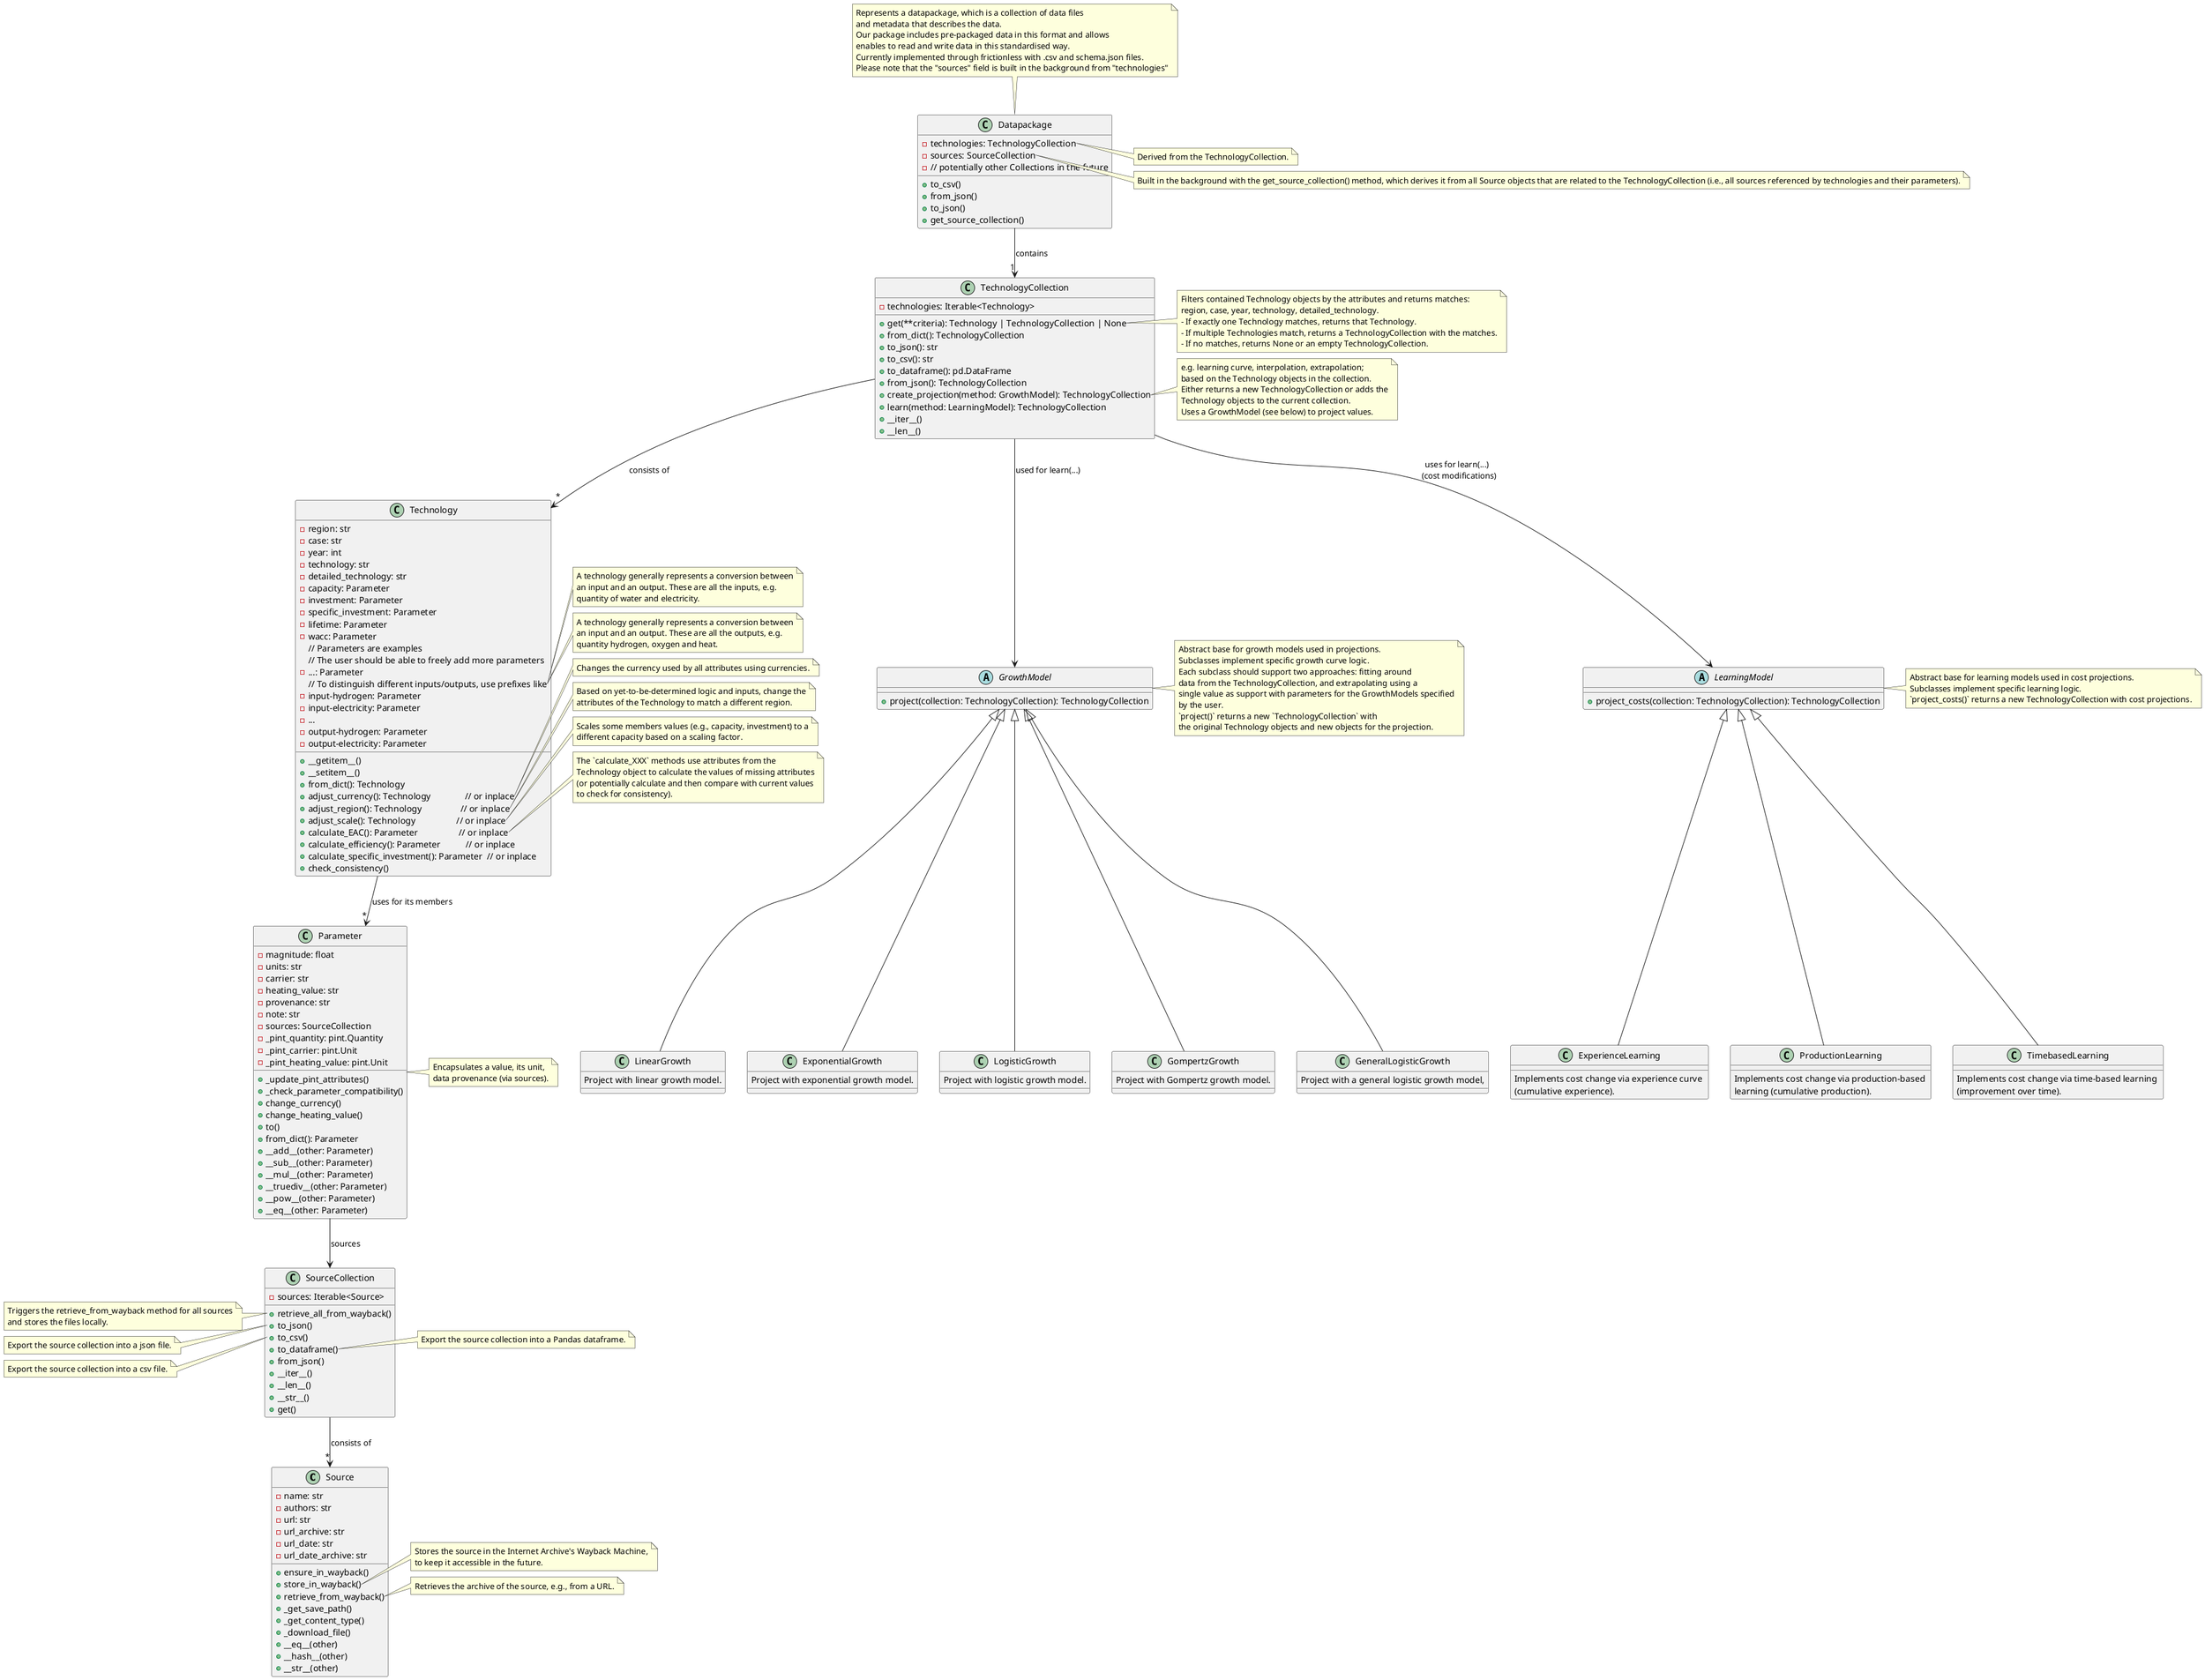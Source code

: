 /'
SPDX-FileCopyrightText: The technology-data authors
SPDX-License-Identifier: MIT
'/

@startuml Class Diagram

class Source {
  - name: str
  - authors: str
  - url: str
  - url_archive: str
  - url_date: str
  - url_date_archive: str

  + ensure_in_wayback()
  + store_in_wayback()
  + retrieve_from_wayback()
  + _get_save_path()
  + _get_content_type()
  + _download_file()
  + __eq__(other)
  + __hash__(other)
  + __str__(other)
}

note right of Source::store_in_wayback
  Stores the source in the Internet Archive's Wayback Machine,
  to keep it accessible in the future.
end note

note right of Source::retrieve_from_wayback
  Retrieves the archive of the source, e.g., from a URL.
end note

class Parameter {
  - magnitude: float
  - units: str
  - carrier: str
  - heating_value: str
  - provenance: str
  - note: str
  - sources: SourceCollection
  - _pint_quantity: pint.Quantity
  - _pint_carrier: pint.Unit
  - _pint_heating_value: pint.Unit

  + _update_pint_attributes()
  + _check_parameter_compatibility()
  + change_currency()
  + change_heating_value()
  + to()
  + from_dict(): Parameter
  + __add__(other: Parameter)
  + __sub__(other: Parameter)
  + __mul__(other: Parameter)
  + __truediv__(other: Parameter)
  + __pow__(other: Parameter)
  + __eq__(other: Parameter)
}

note right of Parameter
  Encapsulates a value, its unit,
  data provenance (via sources).
end note

class Technology {
  - region: str
  - case: str
  - year: int
  - technology: str
  - detailed_technology: str
  - capacity: Parameter
  - investment: Parameter
  - specific_investment: Parameter
  - lifetime: Parameter
  - wacc: Parameter
  // Parameters are examples
  // The user should be able to freely add more parameters
  - ...: Parameter
  // To distinguish different inputs/outputs, use prefixes like
  - input-hydrogen: Parameter
  - input-electricity: Parameter
  - ...
  - output-hydrogen: Parameter
  - output-electricity: Parameter

  + __getitem__()
  + __setitem__()
  + from_dict(): Technology
  + adjust_currency(): Technology               // or inplace
  + adjust_region(): Technology                 // or inplace
  + adjust_scale(): Technology                  // or inplace
  + calculate_EAC(): Parameter                  // or inplace
  + calculate_efficiency(): Parameter           // or inplace
  + calculate_specific_investment(): Parameter  // or inplace
  + check_consistency()
}

note right of Technology::inputs
    A technology generally represents a conversion between
    an input and an output. These are all the inputs, e.g.
    quantity of water and electricity.
end note

note right of Technology::outputs
    A technology generally represents a conversion between
    an input and an output. These are all the outputs, e.g.
    quantity hydrogen, oxygen and heat.
end note

note right of Technology::adjust_currency
  Changes the currency used by all attributes using currencies.
end note

note right of Technology::adjust_region
  Based on yet-to-be-determined logic and inputs, change the
  attributes of the Technology to match a different region.
end note

note right of Technology::adjust_scale
  Scales some members values (e.g., capacity, investment) to a
  different capacity based on a scaling factor.
end note

note right of Technology::calculate_EAC
  The `calculate_XXX` methods use attributes from the
  Technology object to calculate the values of missing attributes
  (or potentially calculate and then compare with current values
  to check for consistency).
end note

class TechnologyCollection {
  - technologies: Iterable<Technology>
  + get(**criteria): Technology | TechnologyCollection | None
  + from_dict(): TechnologyCollection
  + to_json(): str
  + to_csv(): str
  + to_dataframe(): pd.DataFrame
  + from_json(): TechnologyCollection
  + create_projection(method: GrowthModel): TechnologyCollection
  + learn(method: LearningModel): TechnologyCollection
  + __iter__()
  + __len__()
  ' TODO: Think about more methods here
}

note right of TechnologyCollection::get
  Filters contained Technology objects by the attributes and returns matches:
  region, case, year, technology, detailed_technology.
  - If exactly one Technology matches, returns that Technology.
  - If multiple Technologies match, returns a TechnologyCollection with the matches.
  - If no matches, returns None or an empty TechnologyCollection.
end note

note right of TechnologyCollection::create_projection
  e.g. learning curve, interpolation, extrapolation;
  based on the Technology objects in the collection.
  Either returns a new TechnologyCollection or adds the
  Technology objects to the current collection.
  Uses a GrowthModel (see below) to project values.
end note

abstract class GrowthModel {
  + project(collection: TechnologyCollection): TechnologyCollection
}

class LinearGrowth {
  Project with linear growth model.
}

class ExponentialGrowth {
  Project with exponential growth model.
}

class LogisticGrowth {
  Project with logistic growth model.
}

class GompertzGrowth {
  Project with Gompertz growth model.
}

class GeneralLogisticGrowth {
  Project with a general logistic growth model,
}

note right of GrowthModel
  Abstract base for growth models used in projections.
  Subclasses implement specific growth curve logic.
  Each subclass should support two approaches: fitting around
  data from the TechnologyCollection, and extrapolating using a
  single value as support with parameters for the GrowthModels specified
  by the user.
  `project()` returns a new `TechnologyCollection` with
  the original Technology objects and new objects for the projection.
end note

class SourceCollection {
  - sources: Iterable<Source>
  + retrieve_all_from_wayback()
  + to_json()
  + to_csv()
  + to_dataframe()
  + from_json()
  + __iter__()
  + __len__()
  + __str__()
  + get()
}

note left of SourceCollection::retrieve_all_from_wayback
  Triggers the retrieve_from_wayback method for all sources
  and stores the files locally.
end note

note left of SourceCollection::to_json
  Export the source collection into a json file.
end note

note left of SourceCollection::to_csv
  Export the source collection into a csv file.
end note

note right of SourceCollection::to_dataframe
  Export the source collection into a Pandas dataframe.
end note

class Datapackage {
  - technologies: TechnologyCollection
  - sources: SourceCollection
  - // potentially other Collections in the future
  + to_csv()
  + from_json()
  + to_json()
  + get_source_collection()
}

note top of Datapackage
  Represents a datapackage, which is a collection of data files
  and metadata that describes the data.
  Our package includes pre-packaged data in this format and allows
  enables to read and write data in this standardised way.
  Currently implemented through frictionless with .csv and schema.json files.
  Please note that the "sources" field is built in the background from "technologies"
end note

note right of Datapackage::technologies
  Derived from the TechnologyCollection.
end note

note right of Datapackage::sources
  Built in the background with the get_source_collection() method, which derives it from all Source objects that are related to the TechnologyCollection (i.e., all sources referenced by technologies and their parameters).
end note

Parameter --> SourceCollection : sources
Technology --> "*" Parameter : uses for its members
TechnologyCollection --> "*" Technology : consists of
SourceCollection --> "*" Source : consists of
Datapackage --> "1" TechnologyCollection : contains
TechnologyCollection --> GrowthModel : used for learn(...)
GrowthModel <|-- LinearGrowth
GrowthModel <|-- ExponentialGrowth
GrowthModel <|-- LogisticGrowth
GrowthModel <|-- GompertzGrowth
GrowthModel <|-- GeneralLogisticGrowth

abstract class LearningModel {
  + project_costs(collection: TechnologyCollection): TechnologyCollection
}

class ExperienceLearning {
  Implements cost change via experience curve \n(cumulative experience).
}

class ProductionLearning {
  Implements cost change via production-based \nlearning (cumulative production).
}

class TimebasedLearning {
  Implements cost change via time-based learning \n(improvement over time).
}

note right of LearningModel
  Abstract base for learning models used in cost projections.
  Subclasses implement specific learning logic.
  `project_costs()` returns a new TechnologyCollection with cost projections.
end note

TechnologyCollection --> LearningModel : uses for learn(...) \n (cost modifications)
LearningModel <|-- ExperienceLearning
LearningModel <|-- ProductionLearning
LearningModel <|-- TimebasedLearning
@enduml
